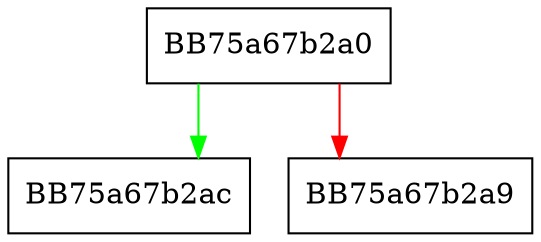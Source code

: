 digraph DupilicateHivePath {
  node [shape="box"];
  graph [splines=ortho];
  BB75a67b2a0 -> BB75a67b2ac [color="green"];
  BB75a67b2a0 -> BB75a67b2a9 [color="red"];
}
